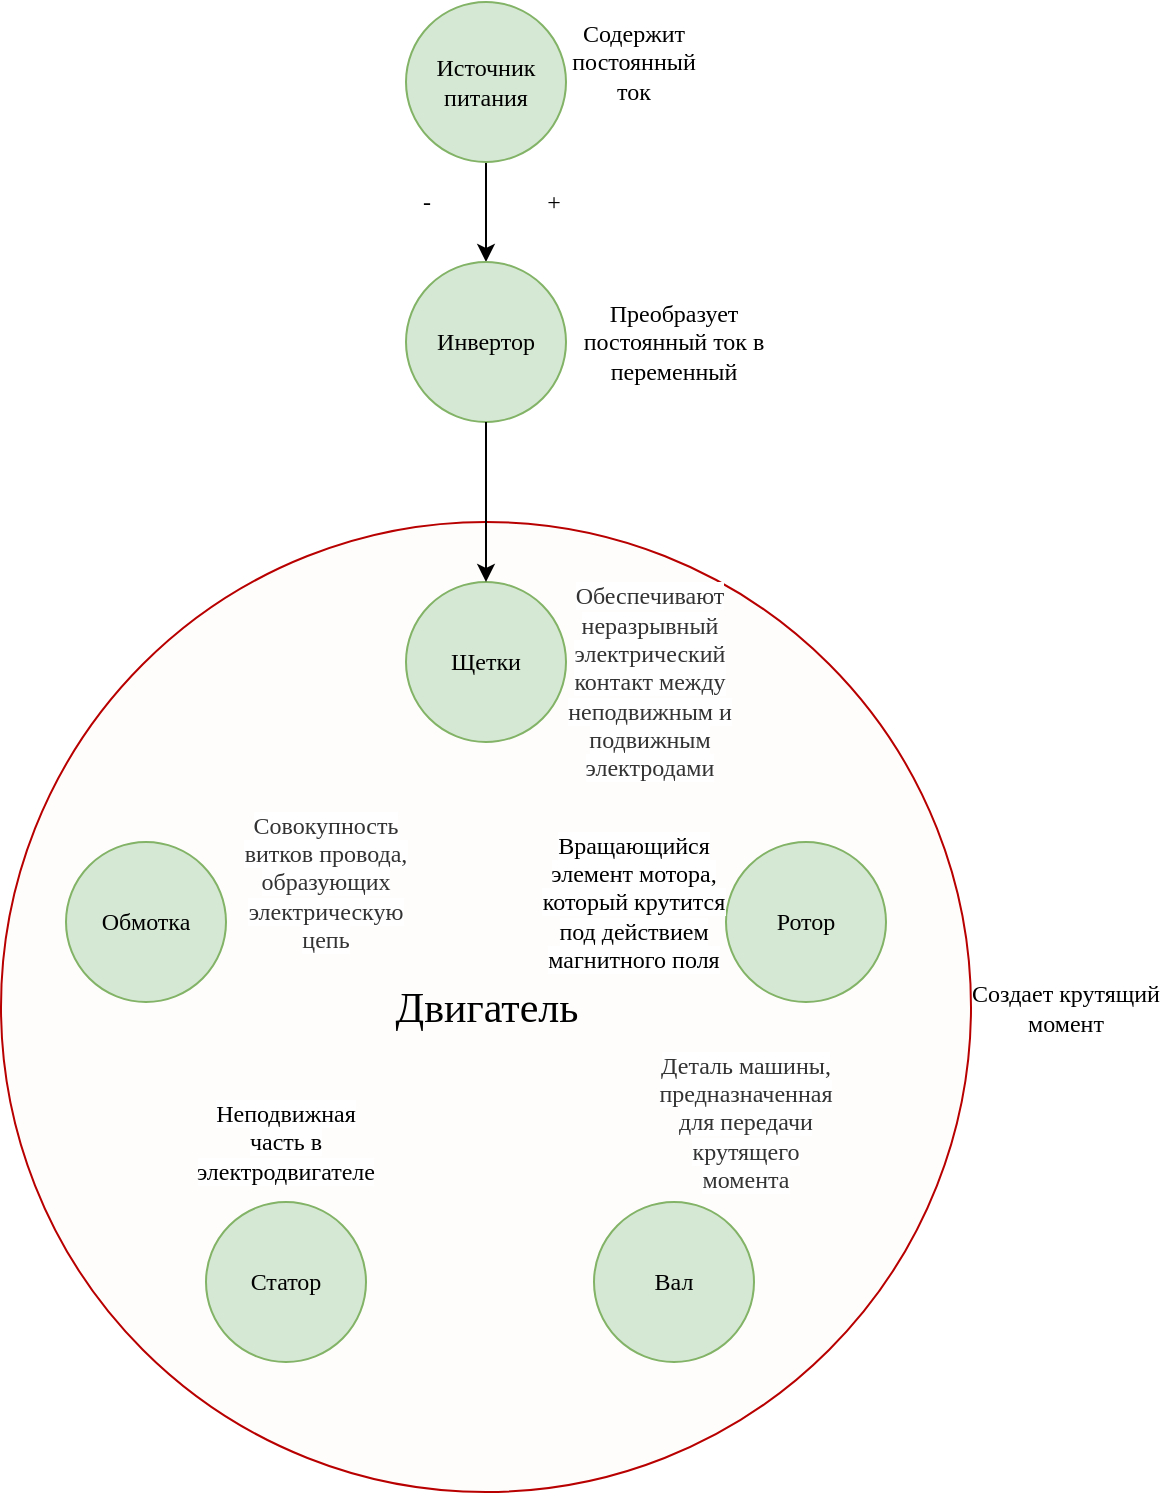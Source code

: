 <mxfile version="13.10.4" type="google"><diagram id="3t88wUudVCctESOd0bo7" name="Page-1"><mxGraphModel dx="1422" dy="789" grid="1" gridSize="10" guides="1" tooltips="1" connect="1" arrows="1" fold="1" page="1" pageScale="1" pageWidth="827" pageHeight="1169" math="0" shadow="0"><root><mxCell id="0"/><mxCell id="1" parent="0"/><mxCell id="ZetY9fZC-h2RtB-XtWYI-4" style="edgeStyle=orthogonalEdgeStyle;rounded=0;orthogonalLoop=1;jettySize=auto;html=1;fontFamily=Times New Roman;" edge="1" parent="1" source="ZetY9fZC-h2RtB-XtWYI-1" target="ZetY9fZC-h2RtB-XtWYI-2"><mxGeometry relative="1" as="geometry"><Array as="points"><mxPoint x="380" y="150"/><mxPoint x="380" y="150"/></Array></mxGeometry></mxCell><mxCell id="ZetY9fZC-h2RtB-XtWYI-1" value="Источник питания" style="ellipse;whiteSpace=wrap;html=1;aspect=fixed;fontFamily=Times New Roman;fillColor=#d5e8d4;strokeColor=#82b366;" vertex="1" parent="1"><mxGeometry x="340" y="50" width="80" height="80" as="geometry"/></mxCell><mxCell id="ZetY9fZC-h2RtB-XtWYI-2" value="Инвертор" style="ellipse;whiteSpace=wrap;html=1;aspect=fixed;fontFamily=Times New Roman;fillColor=#d5e8d4;strokeColor=#82b366;" vertex="1" parent="1"><mxGeometry x="340" y="180" width="80" height="80" as="geometry"/></mxCell><mxCell id="ZetY9fZC-h2RtB-XtWYI-5" value="&lt;font style=&quot;font-size: 21px&quot;&gt;Двигатель&lt;/font&gt;" style="ellipse;whiteSpace=wrap;html=1;aspect=fixed;fontFamily=Times New Roman;strokeColor=#B80000;fillColor=#FFFDFC;" vertex="1" parent="1"><mxGeometry x="137.5" y="310" width="485" height="485" as="geometry"/></mxCell><mxCell id="ZetY9fZC-h2RtB-XtWYI-8" value="+" style="text;html=1;strokeColor=none;fillColor=none;align=center;verticalAlign=middle;whiteSpace=wrap;rounded=0;fontFamily=Times New Roman;" vertex="1" parent="1"><mxGeometry x="394" y="140" width="40" height="20" as="geometry"/></mxCell><mxCell id="ZetY9fZC-h2RtB-XtWYI-9" value="-" style="text;html=1;align=center;verticalAlign=middle;resizable=0;points=[];autosize=1;fontFamily=Times New Roman;" vertex="1" parent="1"><mxGeometry x="340" y="140" width="20" height="20" as="geometry"/></mxCell><mxCell id="ZetY9fZC-h2RtB-XtWYI-11" value="Статор" style="ellipse;whiteSpace=wrap;html=1;aspect=fixed;fontFamily=Times New Roman;fillColor=#d5e8d4;strokeColor=#82b366;" vertex="1" parent="1"><mxGeometry x="240" y="650" width="80" height="80" as="geometry"/></mxCell><mxCell id="ZetY9fZC-h2RtB-XtWYI-13" value="Обмотка" style="ellipse;whiteSpace=wrap;html=1;aspect=fixed;fontFamily=Times New Roman;fillColor=#d5e8d4;strokeColor=#82b366;" vertex="1" parent="1"><mxGeometry x="170" y="470" width="80" height="80" as="geometry"/></mxCell><mxCell id="ZetY9fZC-h2RtB-XtWYI-14" value="Ротор" style="ellipse;whiteSpace=wrap;html=1;aspect=fixed;fontFamily=Times New Roman;fillColor=#d5e8d4;strokeColor=#82b366;" vertex="1" parent="1"><mxGeometry x="500" y="470" width="80" height="80" as="geometry"/></mxCell><mxCell id="ZetY9fZC-h2RtB-XtWYI-15" value="Вал" style="ellipse;whiteSpace=wrap;html=1;aspect=fixed;fontFamily=Times New Roman;fillColor=#d5e8d4;strokeColor=#82b366;" vertex="1" parent="1"><mxGeometry x="434" y="650" width="80" height="80" as="geometry"/></mxCell><mxCell id="ZetY9fZC-h2RtB-XtWYI-16" value="Щетки" style="ellipse;whiteSpace=wrap;html=1;aspect=fixed;fontFamily=Times New Roman;labelBorderColor=none;fillColor=#d5e8d4;strokeColor=#82b366;" vertex="1" parent="1"><mxGeometry x="340" y="340" width="80" height="80" as="geometry"/></mxCell><mxCell id="ZetY9fZC-h2RtB-XtWYI-6" style="edgeStyle=orthogonalEdgeStyle;rounded=0;orthogonalLoop=1;jettySize=auto;html=1;fontFamily=Times New Roman;" edge="1" parent="1" source="ZetY9fZC-h2RtB-XtWYI-2" target="ZetY9fZC-h2RtB-XtWYI-16"><mxGeometry relative="1" as="geometry"><Array as="points"/></mxGeometry></mxCell><mxCell id="ZetY9fZC-h2RtB-XtWYI-18" value="Содержит постоянный ток" style="text;html=1;strokeColor=none;fillColor=none;align=center;verticalAlign=middle;whiteSpace=wrap;rounded=0;fontFamily=Times New Roman;" vertex="1" parent="1"><mxGeometry x="434" y="70" width="40" height="20" as="geometry"/></mxCell><mxCell id="ZetY9fZC-h2RtB-XtWYI-19" value="Преобразует постоянный ток в переменный" style="text;html=1;strokeColor=none;fillColor=none;align=center;verticalAlign=middle;whiteSpace=wrap;rounded=0;fontFamily=Times New Roman;" vertex="1" parent="1"><mxGeometry x="424" y="210" width="100" height="20" as="geometry"/></mxCell><mxCell id="ZetY9fZC-h2RtB-XtWYI-20" value="Создает крутящий момент" style="text;html=1;strokeColor=none;fillColor=none;align=center;verticalAlign=middle;whiteSpace=wrap;rounded=0;fontFamily=Times New Roman;" vertex="1" parent="1"><mxGeometry x="620" y="542.5" width="100" height="20" as="geometry"/></mxCell><mxCell id="ZetY9fZC-h2RtB-XtWYI-21" value="&lt;span style=&quot;color: rgb(51 , 51 , 51) ; background-color: rgb(255 , 255 , 255)&quot;&gt;&lt;font style=&quot;font-size: 12px&quot;&gt;Обеспечивают неразрывный электрический контакт между неподвижным и подвижным электродами&lt;/font&gt;&lt;/span&gt;" style="text;html=1;strokeColor=none;fillColor=none;align=center;verticalAlign=middle;whiteSpace=wrap;rounded=0;fontFamily=Times New Roman;" vertex="1" parent="1"><mxGeometry x="414" y="350" width="96" height="80" as="geometry"/></mxCell><mxCell id="ZetY9fZC-h2RtB-XtWYI-22" value="&lt;span style=&quot;background-color: rgb(255, 255, 255);&quot;&gt;&lt;font style=&quot;font-size: 12px&quot;&gt;Неподвижная часть в электродвигателе&lt;/font&gt;&lt;/span&gt;" style="text;html=1;strokeColor=none;fillColor=none;align=center;verticalAlign=middle;whiteSpace=wrap;rounded=0;fontFamily=Times New Roman;" vertex="1" parent="1"><mxGeometry x="230" y="610" width="100" height="20" as="geometry"/></mxCell><mxCell id="ZetY9fZC-h2RtB-XtWYI-23" value="&lt;span style=&quot;color: rgba(0, 0, 0, 0); font-size: 0px;&quot;&gt;%3CmxGraphModel%3E%3Croot%3E%3CmxCell%20id%3D%220%22%2F%3E%3CmxCell%20id%3D%221%22%20parent%3D%220%22%2F%3E%3CmxCell%20id%3D%222%22%20value%3D%22%D0%A1%D0%BE%D0%B7%D0%B4%D0%B0%D0%B5%D1%82%20%D0%BA%D1%80%D1%83%D1%82%D1%8F%D1%89%D0%B8%D0%B9%20%D0%BC%D0%BE%D0%BC%D0%B5%D0%BD%D1%82%22%20style%3D%22text%3Bhtml%3D1%3BstrokeColor%3Dnone%3BfillColor%3Dnone%3Balign%3Dcenter%3BverticalAlign%3Dmiddle%3BwhiteSpace%3Dwrap%3Brounded%3D0%3BfontFamily%3DTimes%20New%20Roman%3B%22%20vertex%3D%221%22%20parent%3D%221%22%3E%3CmxGeometry%20x%3D%22620%22%20y%3D%22542.5%22%20width%3D%22100%22%20height%3D%2220%22%20as%3D%22geometry%22%2F%3E%3C%2FmxCell%3E%3C%2Froot%3E%3C%2FmxGraphModel%3E&lt;/span&gt;" style="text;html=1;strokeColor=none;fillColor=none;align=center;verticalAlign=middle;whiteSpace=wrap;rounded=0;fontFamily=Times New Roman;" vertex="1" parent="1"><mxGeometry x="400" y="500" width="100" height="20" as="geometry"/></mxCell><mxCell id="ZetY9fZC-h2RtB-XtWYI-24" value="&lt;span style=&quot;text-align: left; background-color: rgb(255, 255, 255);&quot;&gt;&lt;font style=&quot;font-size: 12px&quot;&gt;Вращающийся элемент мотора, который крутится под действием магнитного поля&lt;/font&gt;&lt;/span&gt;" style="text;html=1;strokeColor=none;fillColor=none;align=center;verticalAlign=middle;whiteSpace=wrap;rounded=0;fontFamily=Times New Roman;" vertex="1" parent="1"><mxGeometry x="404" y="490" width="100" height="20" as="geometry"/></mxCell><mxCell id="ZetY9fZC-h2RtB-XtWYI-25" value="&lt;span style=&quot;color: rgb(51, 51, 51); background-color: rgb(255, 255, 255);&quot;&gt;&lt;font style=&quot;font-size: 12px&quot;&gt;Совокупность витков провода, образующих электрическую цепь&lt;/font&gt;&lt;/span&gt;" style="text;html=1;strokeColor=none;fillColor=none;align=center;verticalAlign=middle;whiteSpace=wrap;rounded=0;fontFamily=Times New Roman;" vertex="1" parent="1"><mxGeometry x="250" y="480" width="100" height="20" as="geometry"/></mxCell><mxCell id="ZetY9fZC-h2RtB-XtWYI-26" value="&lt;span style=&quot;color: rgb(51, 51, 51); background-color: rgb(255, 255, 255);&quot;&gt;&lt;font style=&quot;font-size: 12px&quot;&gt;Деталь машины, предназначенная для передачи крутящего момента&lt;/font&gt;&lt;/span&gt;" style="text;html=1;strokeColor=none;fillColor=none;align=center;verticalAlign=middle;whiteSpace=wrap;rounded=0;fontFamily=Times New Roman;" vertex="1" parent="1"><mxGeometry x="460" y="600" width="100" height="20" as="geometry"/></mxCell></root></mxGraphModel></diagram></mxfile>